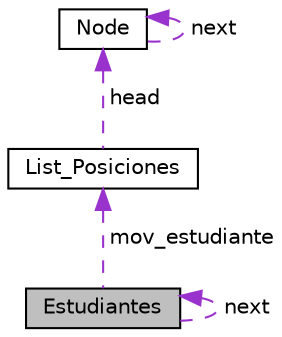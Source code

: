 digraph "Estudiantes"
{
  edge [fontname="Helvetica",fontsize="10",labelfontname="Helvetica",labelfontsize="10"];
  node [fontname="Helvetica",fontsize="10",shape=record];
  Node1 [label="Estudiantes",height=0.2,width=0.4,color="black", fillcolor="grey75", style="filled", fontcolor="black"];
  Node1 -> Node1 [dir="back",color="darkorchid3",fontsize="10",style="dashed",label=" next" ,fontname="Helvetica"];
  Node2 -> Node1 [dir="back",color="darkorchid3",fontsize="10",style="dashed",label=" mov_estudiante" ,fontname="Helvetica"];
  Node2 [label="List_Posiciones",height=0.2,width=0.4,color="black", fillcolor="white", style="filled",URL="$classList__Posiciones.html",tooltip="Linked list que guarda todas las posiciones de la matriz. "];
  Node3 -> Node2 [dir="back",color="darkorchid3",fontsize="10",style="dashed",label=" head" ,fontname="Helvetica"];
  Node3 [label="Node",height=0.2,width=0.4,color="black", fillcolor="white", style="filled",URL="$classNode.html",tooltip="Nodo que almacena posiciones x & y. "];
  Node3 -> Node3 [dir="back",color="darkorchid3",fontsize="10",style="dashed",label=" next" ,fontname="Helvetica"];
}

